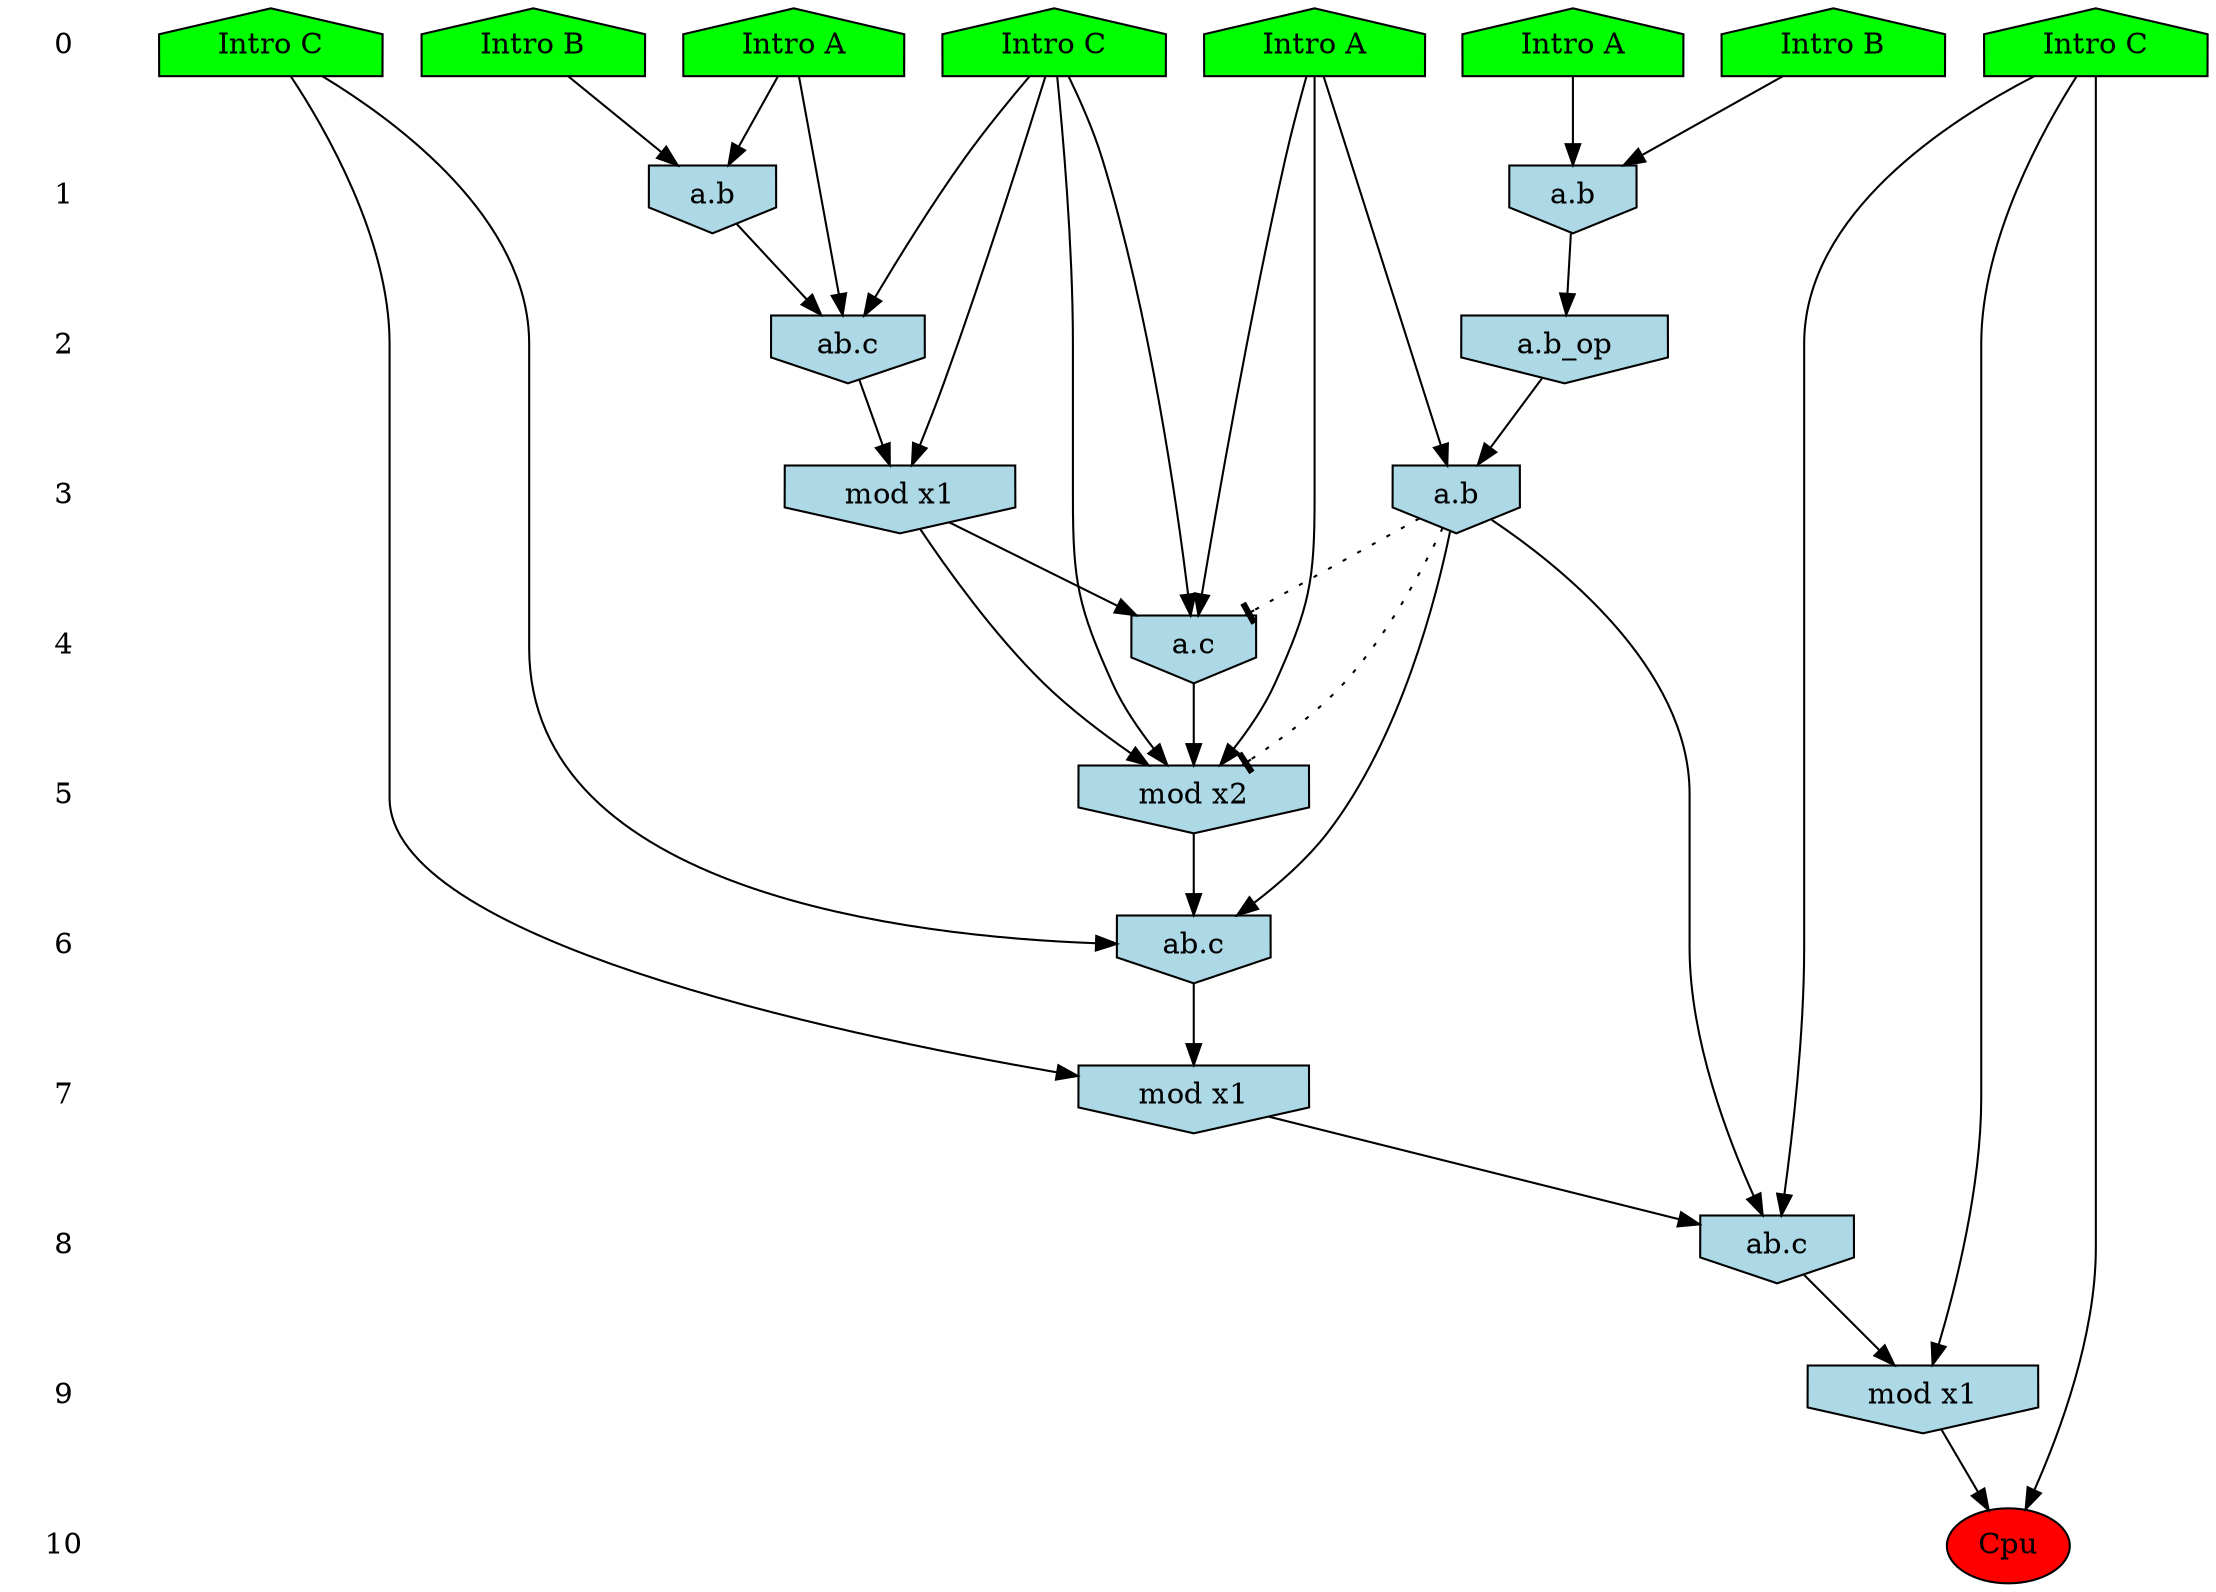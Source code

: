/* Compression of 5 causal flows obtained in average at 1.453200E+01 t.u */
/* Compressed causal flows were: [1308;1768;2299;2910;3582] */
digraph G{
 ranksep=.5 ; 
{ rank = same ; "0" [shape=plaintext] ; node_1 [label ="Intro B", shape=house, style=filled, fillcolor=green] ;
node_2 [label ="Intro A", shape=house, style=filled, fillcolor=green] ;
node_3 [label ="Intro A", shape=house, style=filled, fillcolor=green] ;
node_4 [label ="Intro B", shape=house, style=filled, fillcolor=green] ;
node_5 [label ="Intro A", shape=house, style=filled, fillcolor=green] ;
node_6 [label ="Intro C", shape=house, style=filled, fillcolor=green] ;
node_7 [label ="Intro C", shape=house, style=filled, fillcolor=green] ;
node_8 [label ="Intro C", shape=house, style=filled, fillcolor=green] ;
}
{ rank = same ; "1" [shape=plaintext] ; node_9 [label="a.b", shape=invhouse, style=filled, fillcolor = lightblue] ;
node_11 [label="a.b", shape=invhouse, style=filled, fillcolor = lightblue] ;
}
{ rank = same ; "2" [shape=plaintext] ; node_10 [label="ab.c", shape=invhouse, style=filled, fillcolor = lightblue] ;
node_15 [label="a.b_op", shape=invhouse, style=filled, fillcolor = lightblue] ;
}
{ rank = same ; "3" [shape=plaintext] ; node_12 [label="mod x1", shape=invhouse, style=filled, fillcolor = lightblue] ;
node_16 [label="a.b", shape=invhouse, style=filled, fillcolor = lightblue] ;
}
{ rank = same ; "4" [shape=plaintext] ; node_13 [label="a.c", shape=invhouse, style=filled, fillcolor = lightblue] ;
}
{ rank = same ; "5" [shape=plaintext] ; node_14 [label="mod x2", shape=invhouse, style=filled, fillcolor = lightblue] ;
}
{ rank = same ; "6" [shape=plaintext] ; node_17 [label="ab.c", shape=invhouse, style=filled, fillcolor = lightblue] ;
}
{ rank = same ; "7" [shape=plaintext] ; node_18 [label="mod x1", shape=invhouse, style=filled, fillcolor = lightblue] ;
}
{ rank = same ; "8" [shape=plaintext] ; node_19 [label="ab.c", shape=invhouse, style=filled, fillcolor = lightblue] ;
}
{ rank = same ; "9" [shape=plaintext] ; node_20 [label="mod x1", shape=invhouse, style=filled, fillcolor = lightblue] ;
}
{ rank = same ; "10" [shape=plaintext] ; node_21 [label ="Cpu", style=filled, fillcolor=red] ;
}
"0" -> "1" [style="invis"]; 
"1" -> "2" [style="invis"]; 
"2" -> "3" [style="invis"]; 
"3" -> "4" [style="invis"]; 
"4" -> "5" [style="invis"]; 
"5" -> "6" [style="invis"]; 
"6" -> "7" [style="invis"]; 
"7" -> "8" [style="invis"]; 
"8" -> "9" [style="invis"]; 
"9" -> "10" [style="invis"]; 
node_1 -> node_9
node_3 -> node_9
node_3 -> node_10
node_7 -> node_10
node_9 -> node_10
node_2 -> node_11
node_4 -> node_11
node_7 -> node_12
node_10 -> node_12
node_5 -> node_13
node_7 -> node_13
node_12 -> node_13
node_5 -> node_14
node_7 -> node_14
node_12 -> node_14
node_13 -> node_14
node_11 -> node_15
node_5 -> node_16
node_15 -> node_16
node_6 -> node_17
node_14 -> node_17
node_16 -> node_17
node_6 -> node_18
node_17 -> node_18
node_8 -> node_19
node_16 -> node_19
node_18 -> node_19
node_8 -> node_20
node_19 -> node_20
node_8 -> node_21
node_20 -> node_21
node_16 -> node_14 [style=dotted, arrowhead = tee] 
node_16 -> node_13 [style=dotted, arrowhead = tee] 
}
/*
 Dot generation time: 0.000106
*/